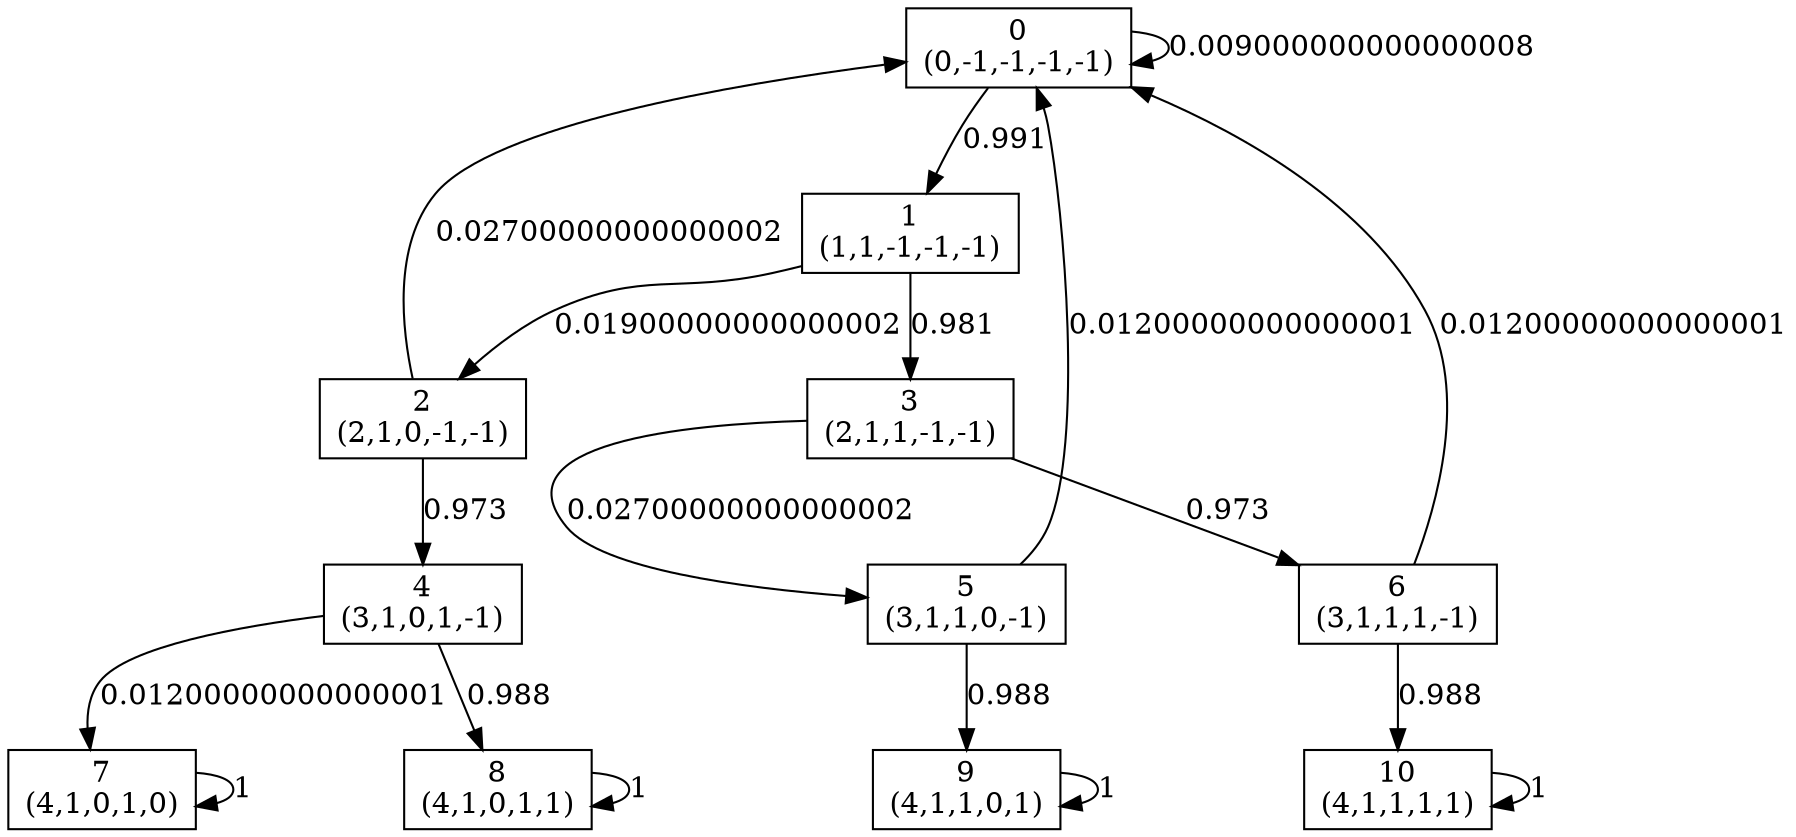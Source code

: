 digraph P {
node [shape=box];
0 -> 0 [ label="0.009000000000000008" ];
0 -> 1 [ label="0.991" ];
1 -> 2 [ label="0.01900000000000002" ];
1 -> 3 [ label="0.981" ];
2 -> 0 [ label="0.02700000000000002" ];
2 -> 4 [ label="0.973" ];
3 -> 5 [ label="0.02700000000000002" ];
3 -> 6 [ label="0.973" ];
4 -> 7 [ label="0.01200000000000001" ];
4 -> 8 [ label="0.988" ];
5 -> 0 [ label="0.01200000000000001" ];
5 -> 9 [ label="0.988" ];
6 -> 0 [ label="0.01200000000000001" ];
6 -> 10 [ label="0.988" ];
7 -> 7 [ label="1" ];
8 -> 8 [ label="1" ];
9 -> 9 [ label="1" ];
10 -> 10 [ label="1" ];
0 [label="0\n(0,-1,-1,-1,-1)"];
1 [label="1\n(1,1,-1,-1,-1)"];
2 [label="2\n(2,1,0,-1,-1)"];
3 [label="3\n(2,1,1,-1,-1)"];
4 [label="4\n(3,1,0,1,-1)"];
5 [label="5\n(3,1,1,0,-1)"];
6 [label="6\n(3,1,1,1,-1)"];
7 [label="7\n(4,1,0,1,0)"];
8 [label="8\n(4,1,0,1,1)"];
9 [label="9\n(4,1,1,0,1)"];
10 [label="10\n(4,1,1,1,1)"];
}
